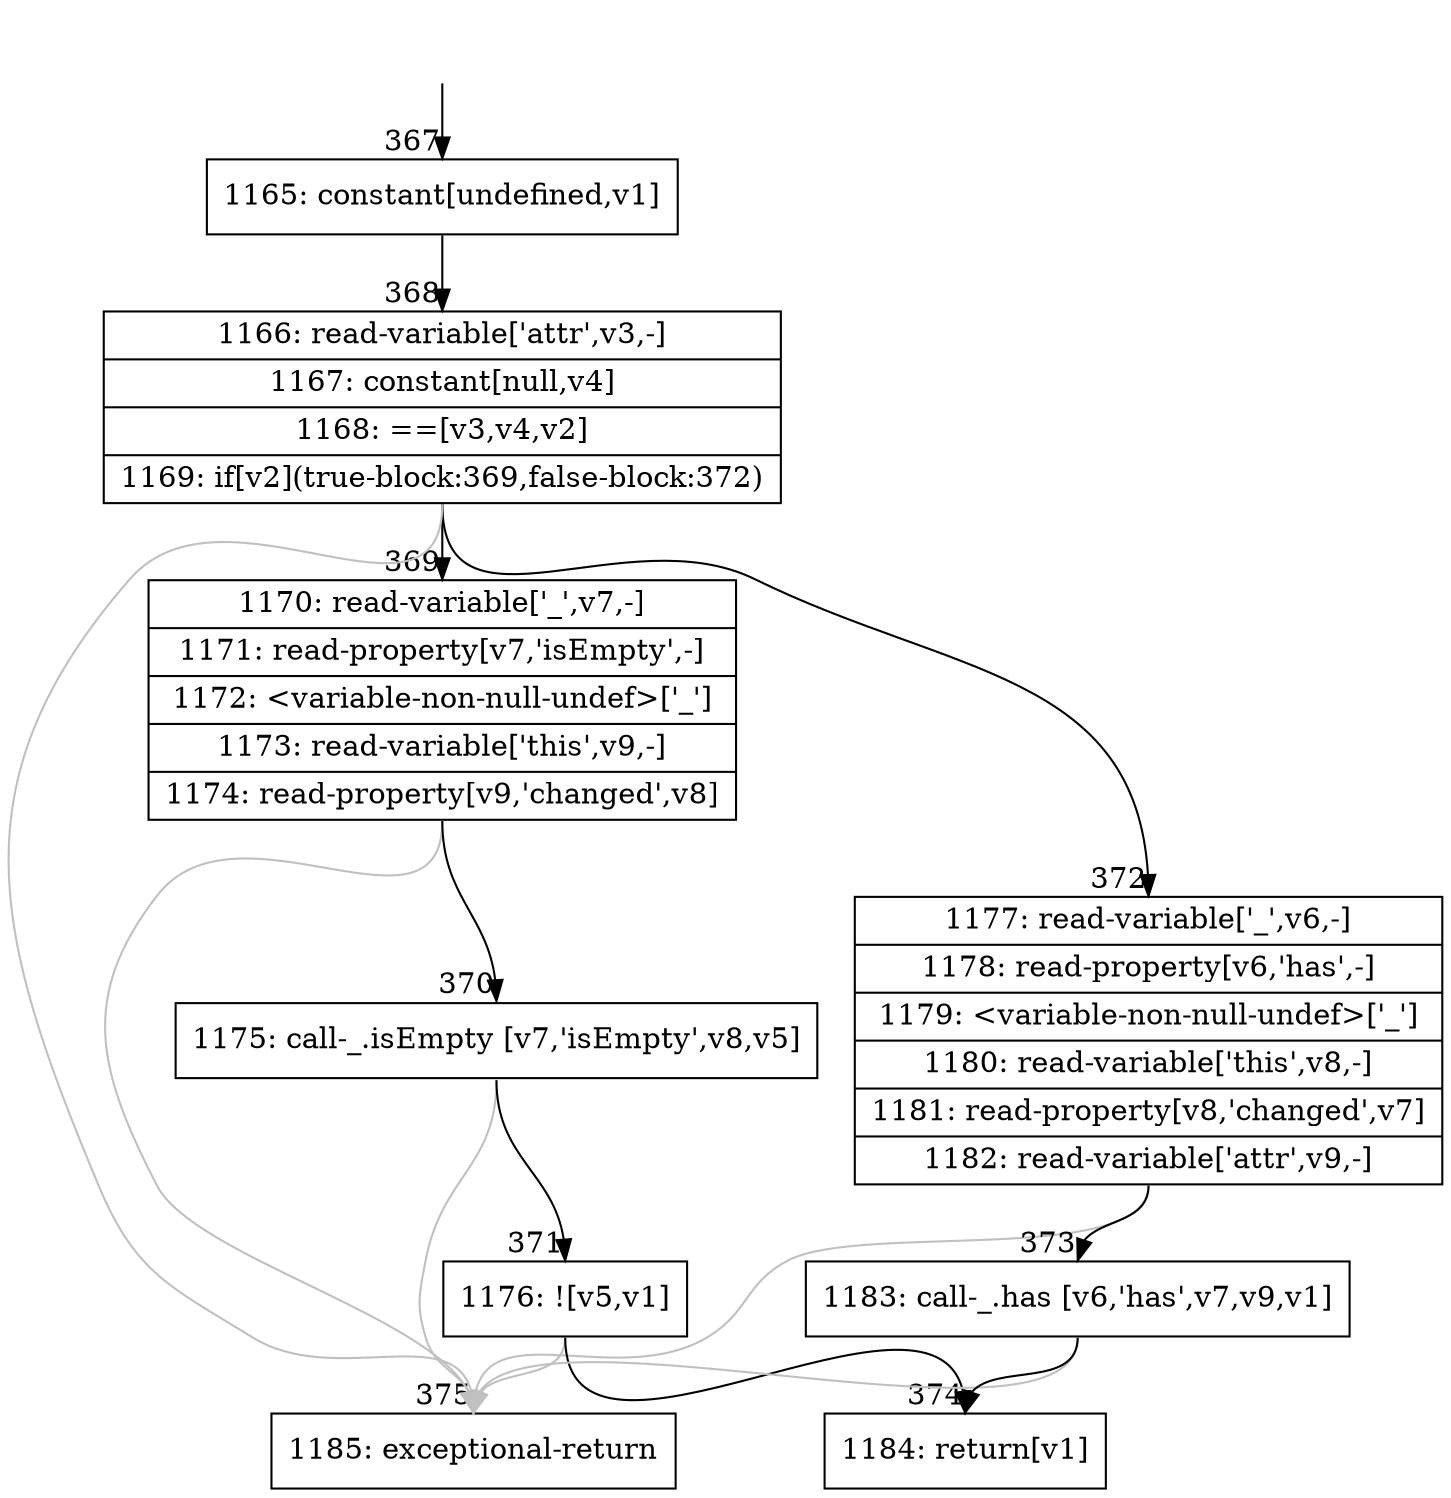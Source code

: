 digraph {
rankdir="TD"
BB_entry25[shape=none,label=""];
BB_entry25 -> BB367 [tailport=s, headport=n, headlabel="    367"]
BB367 [shape=record label="{1165: constant[undefined,v1]}" ] 
BB367 -> BB368 [tailport=s, headport=n, headlabel="      368"]
BB368 [shape=record label="{1166: read-variable['attr',v3,-]|1167: constant[null,v4]|1168: ==[v3,v4,v2]|1169: if[v2](true-block:369,false-block:372)}" ] 
BB368 -> BB369 [tailport=s, headport=n, headlabel="      369"]
BB368 -> BB372 [tailport=s, headport=n, headlabel="      372"]
BB368 -> BB375 [tailport=s, headport=n, color=gray, headlabel="      375"]
BB369 [shape=record label="{1170: read-variable['_',v7,-]|1171: read-property[v7,'isEmpty',-]|1172: \<variable-non-null-undef\>['_']|1173: read-variable['this',v9,-]|1174: read-property[v9,'changed',v8]}" ] 
BB369 -> BB370 [tailport=s, headport=n, headlabel="      370"]
BB369 -> BB375 [tailport=s, headport=n, color=gray]
BB370 [shape=record label="{1175: call-_.isEmpty [v7,'isEmpty',v8,v5]}" ] 
BB370 -> BB371 [tailport=s, headport=n, headlabel="      371"]
BB370 -> BB375 [tailport=s, headport=n, color=gray]
BB371 [shape=record label="{1176: ![v5,v1]}" ] 
BB371 -> BB374 [tailport=s, headport=n, headlabel="      374"]
BB371 -> BB375 [tailport=s, headport=n, color=gray]
BB372 [shape=record label="{1177: read-variable['_',v6,-]|1178: read-property[v6,'has',-]|1179: \<variable-non-null-undef\>['_']|1180: read-variable['this',v8,-]|1181: read-property[v8,'changed',v7]|1182: read-variable['attr',v9,-]}" ] 
BB372 -> BB373 [tailport=s, headport=n, headlabel="      373"]
BB372 -> BB375 [tailport=s, headport=n, color=gray]
BB373 [shape=record label="{1183: call-_.has [v6,'has',v7,v9,v1]}" ] 
BB373 -> BB374 [tailport=s, headport=n]
BB373 -> BB375 [tailport=s, headport=n, color=gray]
BB374 [shape=record label="{1184: return[v1]}" ] 
BB375 [shape=record label="{1185: exceptional-return}" ] 
//#$~ 391
}
